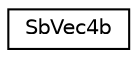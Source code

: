 digraph "Graphical Class Hierarchy"
{
 // LATEX_PDF_SIZE
  edge [fontname="Helvetica",fontsize="10",labelfontname="Helvetica",labelfontsize="10"];
  node [fontname="Helvetica",fontsize="10",shape=record];
  rankdir="LR";
  Node0 [label="SbVec4b",height=0.2,width=0.4,color="black", fillcolor="white", style="filled",URL="$classSbVec4b.html",tooltip=" "];
}
